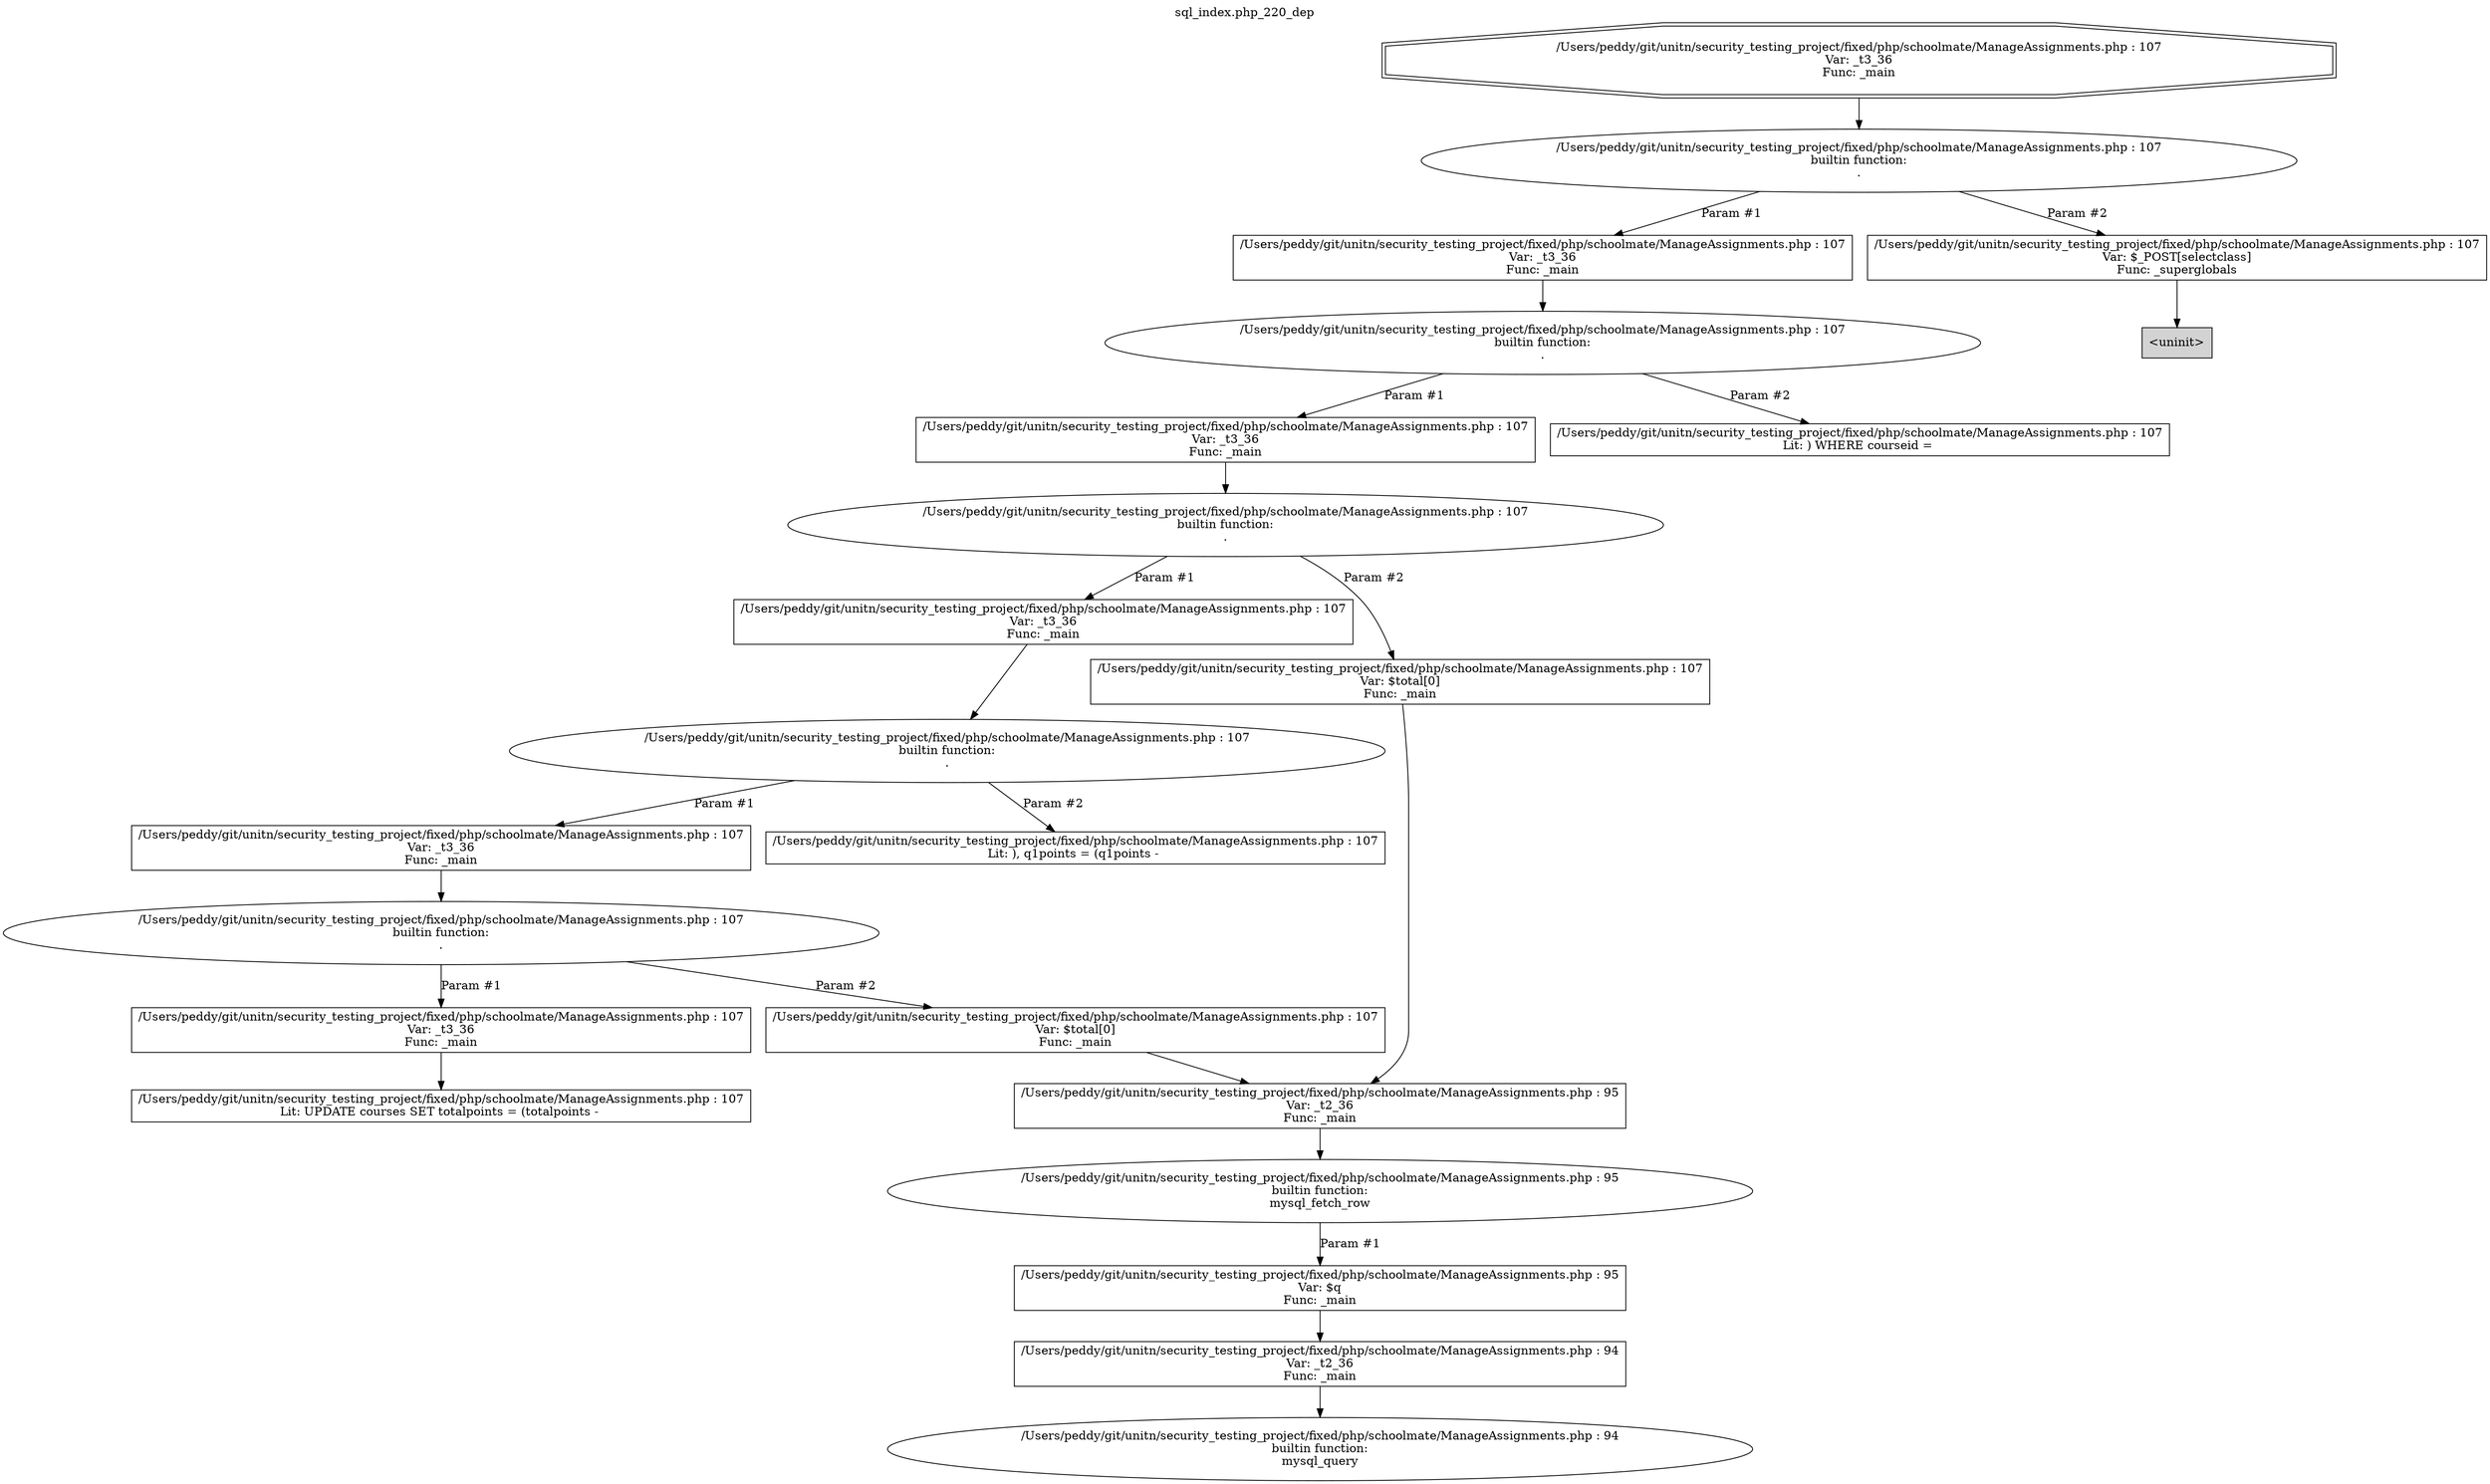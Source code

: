 digraph cfg {
  label="sql_index.php_220_dep";
  labelloc=t;
  n1 [shape=doubleoctagon, label="/Users/peddy/git/unitn/security_testing_project/fixed/php/schoolmate/ManageAssignments.php : 107\nVar: _t3_36\nFunc: _main\n"];
  n2 [shape=ellipse, label="/Users/peddy/git/unitn/security_testing_project/fixed/php/schoolmate/ManageAssignments.php : 107\nbuiltin function:\n.\n"];
  n3 [shape=box, label="/Users/peddy/git/unitn/security_testing_project/fixed/php/schoolmate/ManageAssignments.php : 107\nVar: _t3_36\nFunc: _main\n"];
  n4 [shape=ellipse, label="/Users/peddy/git/unitn/security_testing_project/fixed/php/schoolmate/ManageAssignments.php : 107\nbuiltin function:\n.\n"];
  n5 [shape=box, label="/Users/peddy/git/unitn/security_testing_project/fixed/php/schoolmate/ManageAssignments.php : 107\nVar: _t3_36\nFunc: _main\n"];
  n6 [shape=ellipse, label="/Users/peddy/git/unitn/security_testing_project/fixed/php/schoolmate/ManageAssignments.php : 107\nbuiltin function:\n.\n"];
  n7 [shape=box, label="/Users/peddy/git/unitn/security_testing_project/fixed/php/schoolmate/ManageAssignments.php : 107\nVar: _t3_36\nFunc: _main\n"];
  n8 [shape=ellipse, label="/Users/peddy/git/unitn/security_testing_project/fixed/php/schoolmate/ManageAssignments.php : 107\nbuiltin function:\n.\n"];
  n9 [shape=box, label="/Users/peddy/git/unitn/security_testing_project/fixed/php/schoolmate/ManageAssignments.php : 107\nVar: _t3_36\nFunc: _main\n"];
  n10 [shape=ellipse, label="/Users/peddy/git/unitn/security_testing_project/fixed/php/schoolmate/ManageAssignments.php : 107\nbuiltin function:\n.\n"];
  n11 [shape=box, label="/Users/peddy/git/unitn/security_testing_project/fixed/php/schoolmate/ManageAssignments.php : 107\nVar: _t3_36\nFunc: _main\n"];
  n12 [shape=box, label="/Users/peddy/git/unitn/security_testing_project/fixed/php/schoolmate/ManageAssignments.php : 107\nLit: UPDATE courses SET totalpoints = (totalpoints - \n"];
  n13 [shape=box, label="/Users/peddy/git/unitn/security_testing_project/fixed/php/schoolmate/ManageAssignments.php : 107\nVar: $total[0]\nFunc: _main\n"];
  n14 [shape=box, label="/Users/peddy/git/unitn/security_testing_project/fixed/php/schoolmate/ManageAssignments.php : 95\nVar: _t2_36\nFunc: _main\n"];
  n15 [shape=ellipse, label="/Users/peddy/git/unitn/security_testing_project/fixed/php/schoolmate/ManageAssignments.php : 95\nbuiltin function:\nmysql_fetch_row\n"];
  n16 [shape=box, label="/Users/peddy/git/unitn/security_testing_project/fixed/php/schoolmate/ManageAssignments.php : 95\nVar: $q\nFunc: _main\n"];
  n17 [shape=box, label="/Users/peddy/git/unitn/security_testing_project/fixed/php/schoolmate/ManageAssignments.php : 94\nVar: _t2_36\nFunc: _main\n"];
  n18 [shape=ellipse, label="/Users/peddy/git/unitn/security_testing_project/fixed/php/schoolmate/ManageAssignments.php : 94\nbuiltin function:\nmysql_query\n"];
  n19 [shape=box, label="/Users/peddy/git/unitn/security_testing_project/fixed/php/schoolmate/ManageAssignments.php : 107\nLit: ), q1points = (q1points - \n"];
  n20 [shape=box, label="/Users/peddy/git/unitn/security_testing_project/fixed/php/schoolmate/ManageAssignments.php : 107\nVar: $total[0]\nFunc: _main\n"];
  n21 [shape=box, label="/Users/peddy/git/unitn/security_testing_project/fixed/php/schoolmate/ManageAssignments.php : 107\nLit: ) WHERE courseid = \n"];
  n22 [shape=box, label="/Users/peddy/git/unitn/security_testing_project/fixed/php/schoolmate/ManageAssignments.php : 107\nVar: $_POST[selectclass]\nFunc: _superglobals\n"];
  n23 [shape=box, label="<uninit>",style=filled];
  n1 -> n2;
  n3 -> n4;
  n5 -> n6;
  n7 -> n8;
  n9 -> n10;
  n11 -> n12;
  n10 -> n11[label="Param #1"];
  n10 -> n13[label="Param #2"];
  n14 -> n15;
  n17 -> n18;
  n16 -> n17;
  n15 -> n16[label="Param #1"];
  n13 -> n14;
  n8 -> n9[label="Param #1"];
  n8 -> n19[label="Param #2"];
  n6 -> n7[label="Param #1"];
  n6 -> n20[label="Param #2"];
  n20 -> n14;
  n4 -> n5[label="Param #1"];
  n4 -> n21[label="Param #2"];
  n2 -> n3[label="Param #1"];
  n2 -> n22[label="Param #2"];
  n22 -> n23;
}
